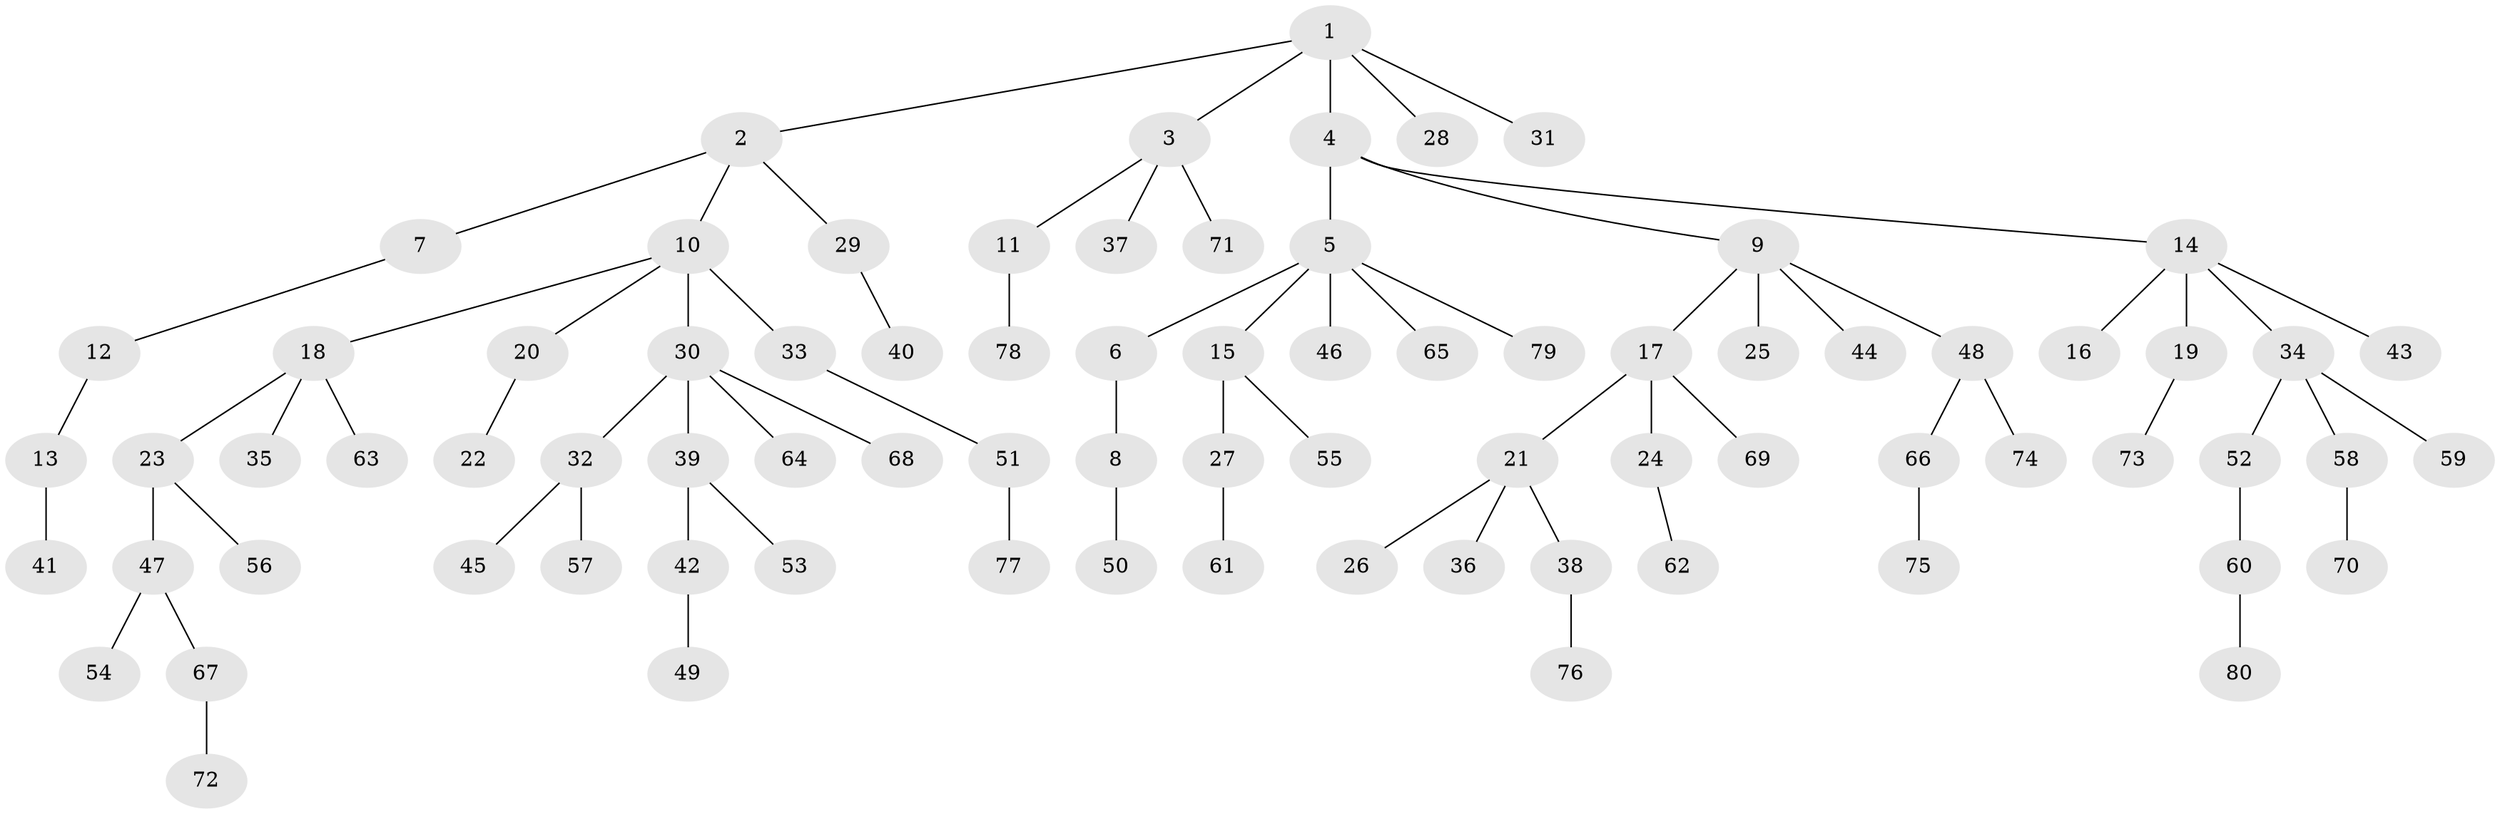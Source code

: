 // Generated by graph-tools (version 1.1) at 2025/26/03/09/25 03:26:28]
// undirected, 80 vertices, 79 edges
graph export_dot {
graph [start="1"]
  node [color=gray90,style=filled];
  1;
  2;
  3;
  4;
  5;
  6;
  7;
  8;
  9;
  10;
  11;
  12;
  13;
  14;
  15;
  16;
  17;
  18;
  19;
  20;
  21;
  22;
  23;
  24;
  25;
  26;
  27;
  28;
  29;
  30;
  31;
  32;
  33;
  34;
  35;
  36;
  37;
  38;
  39;
  40;
  41;
  42;
  43;
  44;
  45;
  46;
  47;
  48;
  49;
  50;
  51;
  52;
  53;
  54;
  55;
  56;
  57;
  58;
  59;
  60;
  61;
  62;
  63;
  64;
  65;
  66;
  67;
  68;
  69;
  70;
  71;
  72;
  73;
  74;
  75;
  76;
  77;
  78;
  79;
  80;
  1 -- 2;
  1 -- 3;
  1 -- 4;
  1 -- 28;
  1 -- 31;
  2 -- 7;
  2 -- 10;
  2 -- 29;
  3 -- 11;
  3 -- 37;
  3 -- 71;
  4 -- 5;
  4 -- 9;
  4 -- 14;
  5 -- 6;
  5 -- 15;
  5 -- 46;
  5 -- 65;
  5 -- 79;
  6 -- 8;
  7 -- 12;
  8 -- 50;
  9 -- 17;
  9 -- 25;
  9 -- 44;
  9 -- 48;
  10 -- 18;
  10 -- 20;
  10 -- 30;
  10 -- 33;
  11 -- 78;
  12 -- 13;
  13 -- 41;
  14 -- 16;
  14 -- 19;
  14 -- 34;
  14 -- 43;
  15 -- 27;
  15 -- 55;
  17 -- 21;
  17 -- 24;
  17 -- 69;
  18 -- 23;
  18 -- 35;
  18 -- 63;
  19 -- 73;
  20 -- 22;
  21 -- 26;
  21 -- 36;
  21 -- 38;
  23 -- 47;
  23 -- 56;
  24 -- 62;
  27 -- 61;
  29 -- 40;
  30 -- 32;
  30 -- 39;
  30 -- 64;
  30 -- 68;
  32 -- 45;
  32 -- 57;
  33 -- 51;
  34 -- 52;
  34 -- 58;
  34 -- 59;
  38 -- 76;
  39 -- 42;
  39 -- 53;
  42 -- 49;
  47 -- 54;
  47 -- 67;
  48 -- 66;
  48 -- 74;
  51 -- 77;
  52 -- 60;
  58 -- 70;
  60 -- 80;
  66 -- 75;
  67 -- 72;
}
